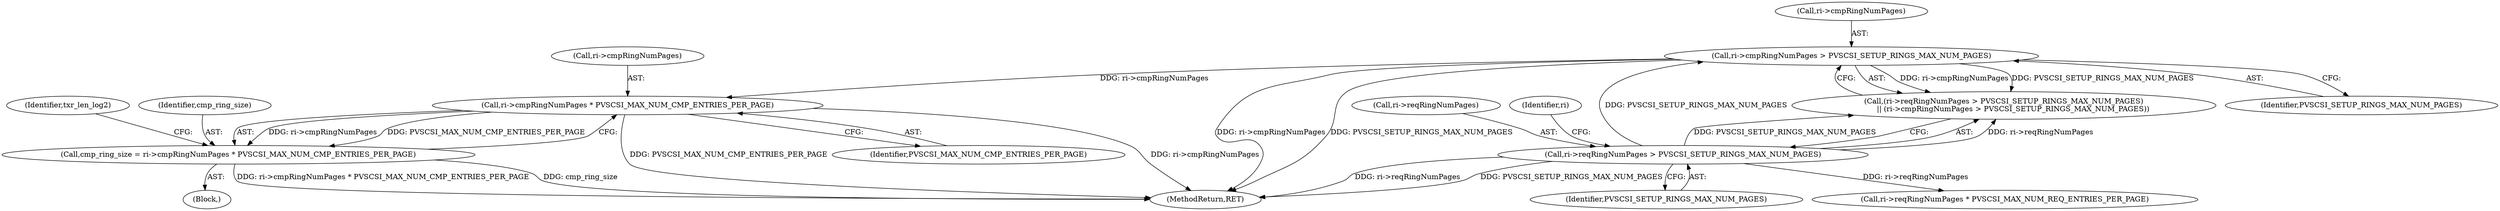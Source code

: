 digraph "0_qemu_7f61f4690dd153be98900a2a508b88989e692753@pointer" {
"1000143" [label="(Call,ri->cmpRingNumPages * PVSCSI_MAX_NUM_CMP_ENTRIES_PER_PAGE)"];
"1000125" [label="(Call,ri->cmpRingNumPages > PVSCSI_SETUP_RINGS_MAX_NUM_PAGES)"];
"1000120" [label="(Call,ri->reqRingNumPages > PVSCSI_SETUP_RINGS_MAX_NUM_PAGES)"];
"1000141" [label="(Call,cmp_ring_size = ri->cmpRingNumPages * PVSCSI_MAX_NUM_CMP_ENTRIES_PER_PAGE)"];
"1000121" [label="(Call,ri->reqRingNumPages)"];
"1000141" [label="(Call,cmp_ring_size = ri->cmpRingNumPages * PVSCSI_MAX_NUM_CMP_ENTRIES_PER_PAGE)"];
"1000144" [label="(Call,ri->cmpRingNumPages)"];
"1000129" [label="(Identifier,PVSCSI_SETUP_RINGS_MAX_NUM_PAGES)"];
"1000147" [label="(Identifier,PVSCSI_MAX_NUM_CMP_ENTRIES_PER_PAGE)"];
"1000120" [label="(Call,ri->reqRingNumPages > PVSCSI_SETUP_RINGS_MAX_NUM_PAGES)"];
"1000119" [label="(Call,(ri->reqRingNumPages > PVSCSI_SETUP_RINGS_MAX_NUM_PAGES)\n        || (ri->cmpRingNumPages > PVSCSI_SETUP_RINGS_MAX_NUM_PAGES))"];
"1000103" [label="(Block,)"];
"1000124" [label="(Identifier,PVSCSI_SETUP_RINGS_MAX_NUM_PAGES)"];
"1000125" [label="(Call,ri->cmpRingNumPages > PVSCSI_SETUP_RINGS_MAX_NUM_PAGES)"];
"1000149" [label="(Identifier,txr_len_log2)"];
"1000142" [label="(Identifier,cmp_ring_size)"];
"1000136" [label="(Call,ri->reqRingNumPages * PVSCSI_MAX_NUM_REQ_ENTRIES_PER_PAGE)"];
"1000126" [label="(Call,ri->cmpRingNumPages)"];
"1000154" [label="(MethodReturn,RET)"];
"1000143" [label="(Call,ri->cmpRingNumPages * PVSCSI_MAX_NUM_CMP_ENTRIES_PER_PAGE)"];
"1000127" [label="(Identifier,ri)"];
"1000143" -> "1000141"  [label="AST: "];
"1000143" -> "1000147"  [label="CFG: "];
"1000144" -> "1000143"  [label="AST: "];
"1000147" -> "1000143"  [label="AST: "];
"1000141" -> "1000143"  [label="CFG: "];
"1000143" -> "1000154"  [label="DDG: PVSCSI_MAX_NUM_CMP_ENTRIES_PER_PAGE"];
"1000143" -> "1000154"  [label="DDG: ri->cmpRingNumPages"];
"1000143" -> "1000141"  [label="DDG: ri->cmpRingNumPages"];
"1000143" -> "1000141"  [label="DDG: PVSCSI_MAX_NUM_CMP_ENTRIES_PER_PAGE"];
"1000125" -> "1000143"  [label="DDG: ri->cmpRingNumPages"];
"1000125" -> "1000119"  [label="AST: "];
"1000125" -> "1000129"  [label="CFG: "];
"1000126" -> "1000125"  [label="AST: "];
"1000129" -> "1000125"  [label="AST: "];
"1000119" -> "1000125"  [label="CFG: "];
"1000125" -> "1000154"  [label="DDG: ri->cmpRingNumPages"];
"1000125" -> "1000154"  [label="DDG: PVSCSI_SETUP_RINGS_MAX_NUM_PAGES"];
"1000125" -> "1000119"  [label="DDG: ri->cmpRingNumPages"];
"1000125" -> "1000119"  [label="DDG: PVSCSI_SETUP_RINGS_MAX_NUM_PAGES"];
"1000120" -> "1000125"  [label="DDG: PVSCSI_SETUP_RINGS_MAX_NUM_PAGES"];
"1000120" -> "1000119"  [label="AST: "];
"1000120" -> "1000124"  [label="CFG: "];
"1000121" -> "1000120"  [label="AST: "];
"1000124" -> "1000120"  [label="AST: "];
"1000127" -> "1000120"  [label="CFG: "];
"1000119" -> "1000120"  [label="CFG: "];
"1000120" -> "1000154"  [label="DDG: ri->reqRingNumPages"];
"1000120" -> "1000154"  [label="DDG: PVSCSI_SETUP_RINGS_MAX_NUM_PAGES"];
"1000120" -> "1000119"  [label="DDG: ri->reqRingNumPages"];
"1000120" -> "1000119"  [label="DDG: PVSCSI_SETUP_RINGS_MAX_NUM_PAGES"];
"1000120" -> "1000136"  [label="DDG: ri->reqRingNumPages"];
"1000141" -> "1000103"  [label="AST: "];
"1000142" -> "1000141"  [label="AST: "];
"1000149" -> "1000141"  [label="CFG: "];
"1000141" -> "1000154"  [label="DDG: cmp_ring_size"];
"1000141" -> "1000154"  [label="DDG: ri->cmpRingNumPages * PVSCSI_MAX_NUM_CMP_ENTRIES_PER_PAGE"];
}

